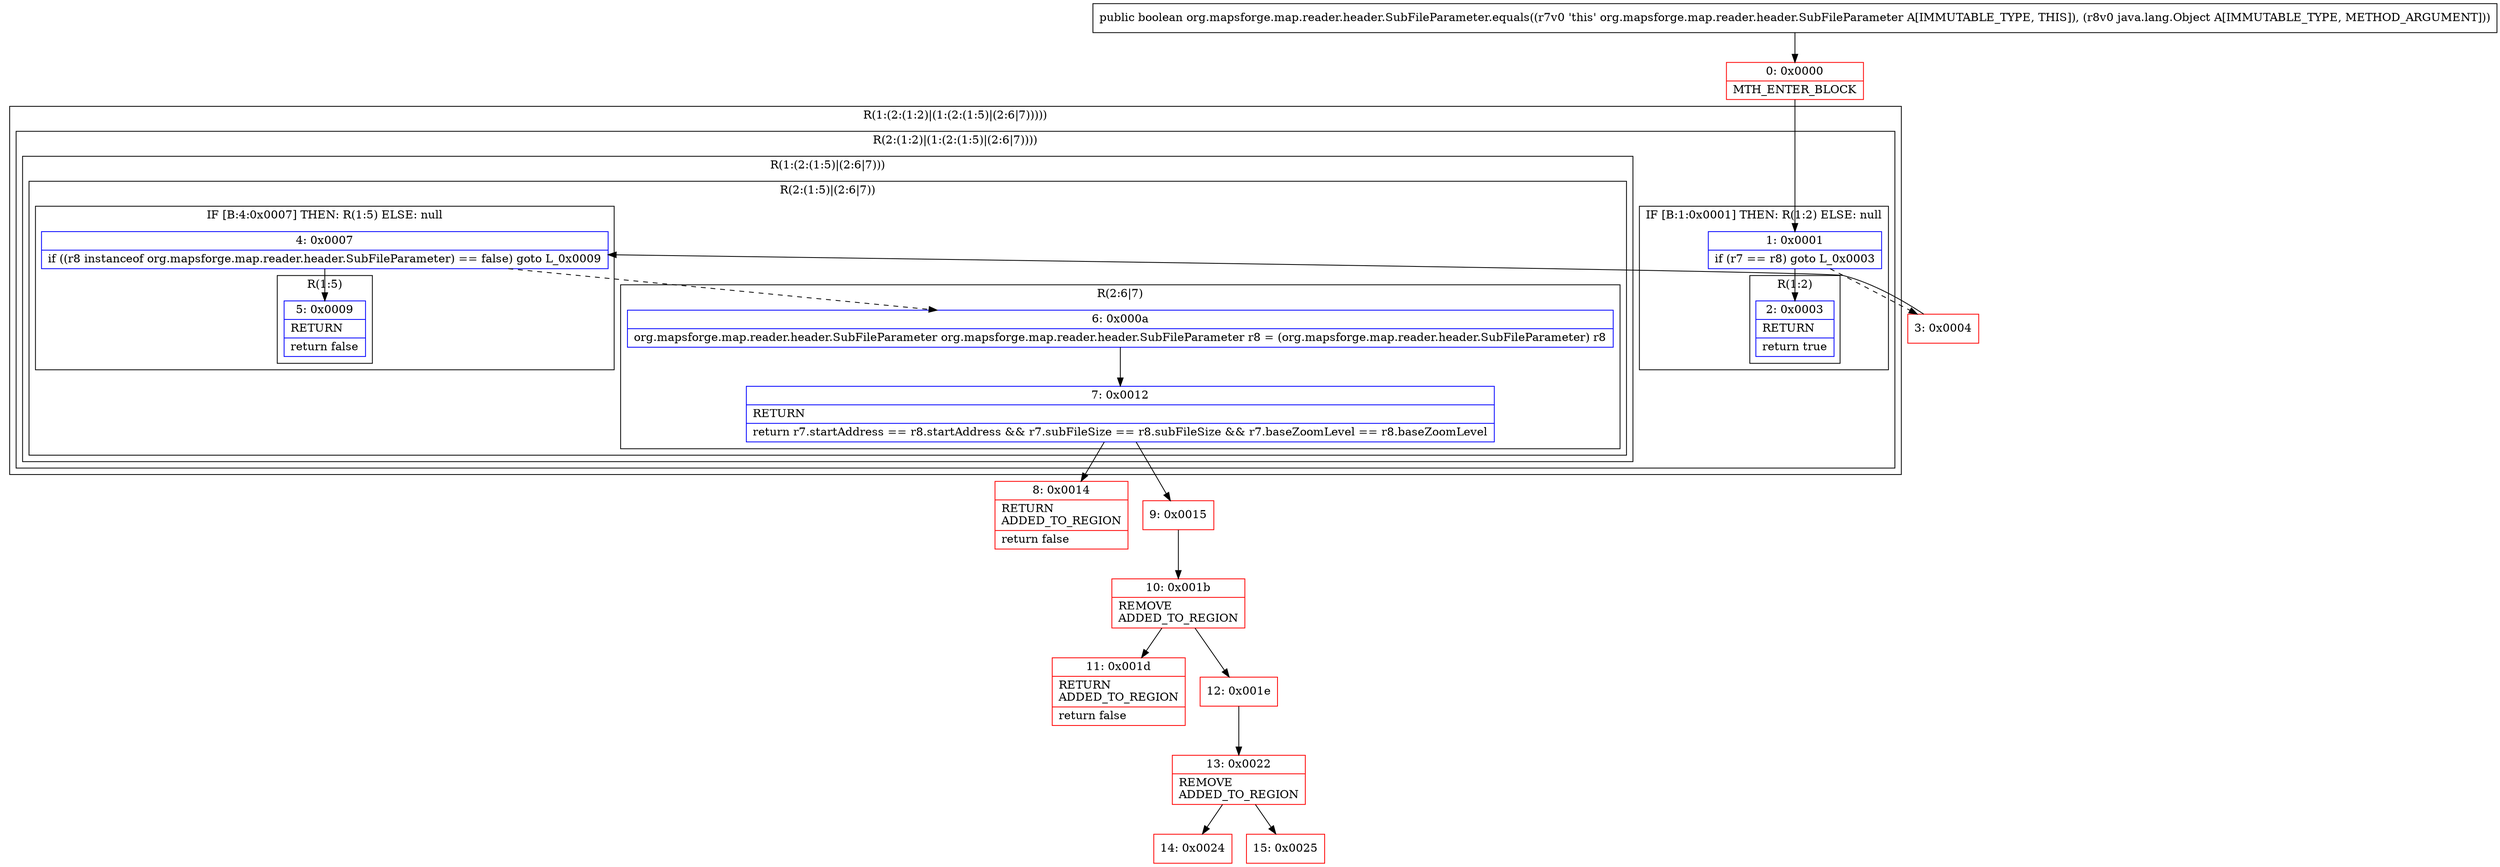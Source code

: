 digraph "CFG fororg.mapsforge.map.reader.header.SubFileParameter.equals(Ljava\/lang\/Object;)Z" {
subgraph cluster_Region_1619472676 {
label = "R(1:(2:(1:2)|(1:(2:(1:5)|(2:6|7)))))";
node [shape=record,color=blue];
subgraph cluster_Region_684797334 {
label = "R(2:(1:2)|(1:(2:(1:5)|(2:6|7))))";
node [shape=record,color=blue];
subgraph cluster_IfRegion_1556738112 {
label = "IF [B:1:0x0001] THEN: R(1:2) ELSE: null";
node [shape=record,color=blue];
Node_1 [shape=record,label="{1\:\ 0x0001|if (r7 == r8) goto L_0x0003\l}"];
subgraph cluster_Region_773981773 {
label = "R(1:2)";
node [shape=record,color=blue];
Node_2 [shape=record,label="{2\:\ 0x0003|RETURN\l|return true\l}"];
}
}
subgraph cluster_Region_2004159676 {
label = "R(1:(2:(1:5)|(2:6|7)))";
node [shape=record,color=blue];
subgraph cluster_Region_1458123353 {
label = "R(2:(1:5)|(2:6|7))";
node [shape=record,color=blue];
subgraph cluster_IfRegion_1160876852 {
label = "IF [B:4:0x0007] THEN: R(1:5) ELSE: null";
node [shape=record,color=blue];
Node_4 [shape=record,label="{4\:\ 0x0007|if ((r8 instanceof org.mapsforge.map.reader.header.SubFileParameter) == false) goto L_0x0009\l}"];
subgraph cluster_Region_2074076593 {
label = "R(1:5)";
node [shape=record,color=blue];
Node_5 [shape=record,label="{5\:\ 0x0009|RETURN\l|return false\l}"];
}
}
subgraph cluster_Region_938470956 {
label = "R(2:6|7)";
node [shape=record,color=blue];
Node_6 [shape=record,label="{6\:\ 0x000a|org.mapsforge.map.reader.header.SubFileParameter org.mapsforge.map.reader.header.SubFileParameter r8 = (org.mapsforge.map.reader.header.SubFileParameter) r8\l}"];
Node_7 [shape=record,label="{7\:\ 0x0012|RETURN\l|return r7.startAddress == r8.startAddress && r7.subFileSize == r8.subFileSize && r7.baseZoomLevel == r8.baseZoomLevel\l}"];
}
}
}
}
}
Node_0 [shape=record,color=red,label="{0\:\ 0x0000|MTH_ENTER_BLOCK\l}"];
Node_3 [shape=record,color=red,label="{3\:\ 0x0004}"];
Node_8 [shape=record,color=red,label="{8\:\ 0x0014|RETURN\lADDED_TO_REGION\l|return false\l}"];
Node_9 [shape=record,color=red,label="{9\:\ 0x0015}"];
Node_10 [shape=record,color=red,label="{10\:\ 0x001b|REMOVE\lADDED_TO_REGION\l}"];
Node_11 [shape=record,color=red,label="{11\:\ 0x001d|RETURN\lADDED_TO_REGION\l|return false\l}"];
Node_12 [shape=record,color=red,label="{12\:\ 0x001e}"];
Node_13 [shape=record,color=red,label="{13\:\ 0x0022|REMOVE\lADDED_TO_REGION\l}"];
Node_14 [shape=record,color=red,label="{14\:\ 0x0024}"];
Node_15 [shape=record,color=red,label="{15\:\ 0x0025}"];
MethodNode[shape=record,label="{public boolean org.mapsforge.map.reader.header.SubFileParameter.equals((r7v0 'this' org.mapsforge.map.reader.header.SubFileParameter A[IMMUTABLE_TYPE, THIS]), (r8v0 java.lang.Object A[IMMUTABLE_TYPE, METHOD_ARGUMENT])) }"];
MethodNode -> Node_0;
Node_1 -> Node_2;
Node_1 -> Node_3[style=dashed];
Node_4 -> Node_5;
Node_4 -> Node_6[style=dashed];
Node_6 -> Node_7;
Node_7 -> Node_8;
Node_7 -> Node_9;
Node_0 -> Node_1;
Node_3 -> Node_4;
Node_9 -> Node_10;
Node_10 -> Node_11;
Node_10 -> Node_12;
Node_12 -> Node_13;
Node_13 -> Node_14;
Node_13 -> Node_15;
}

